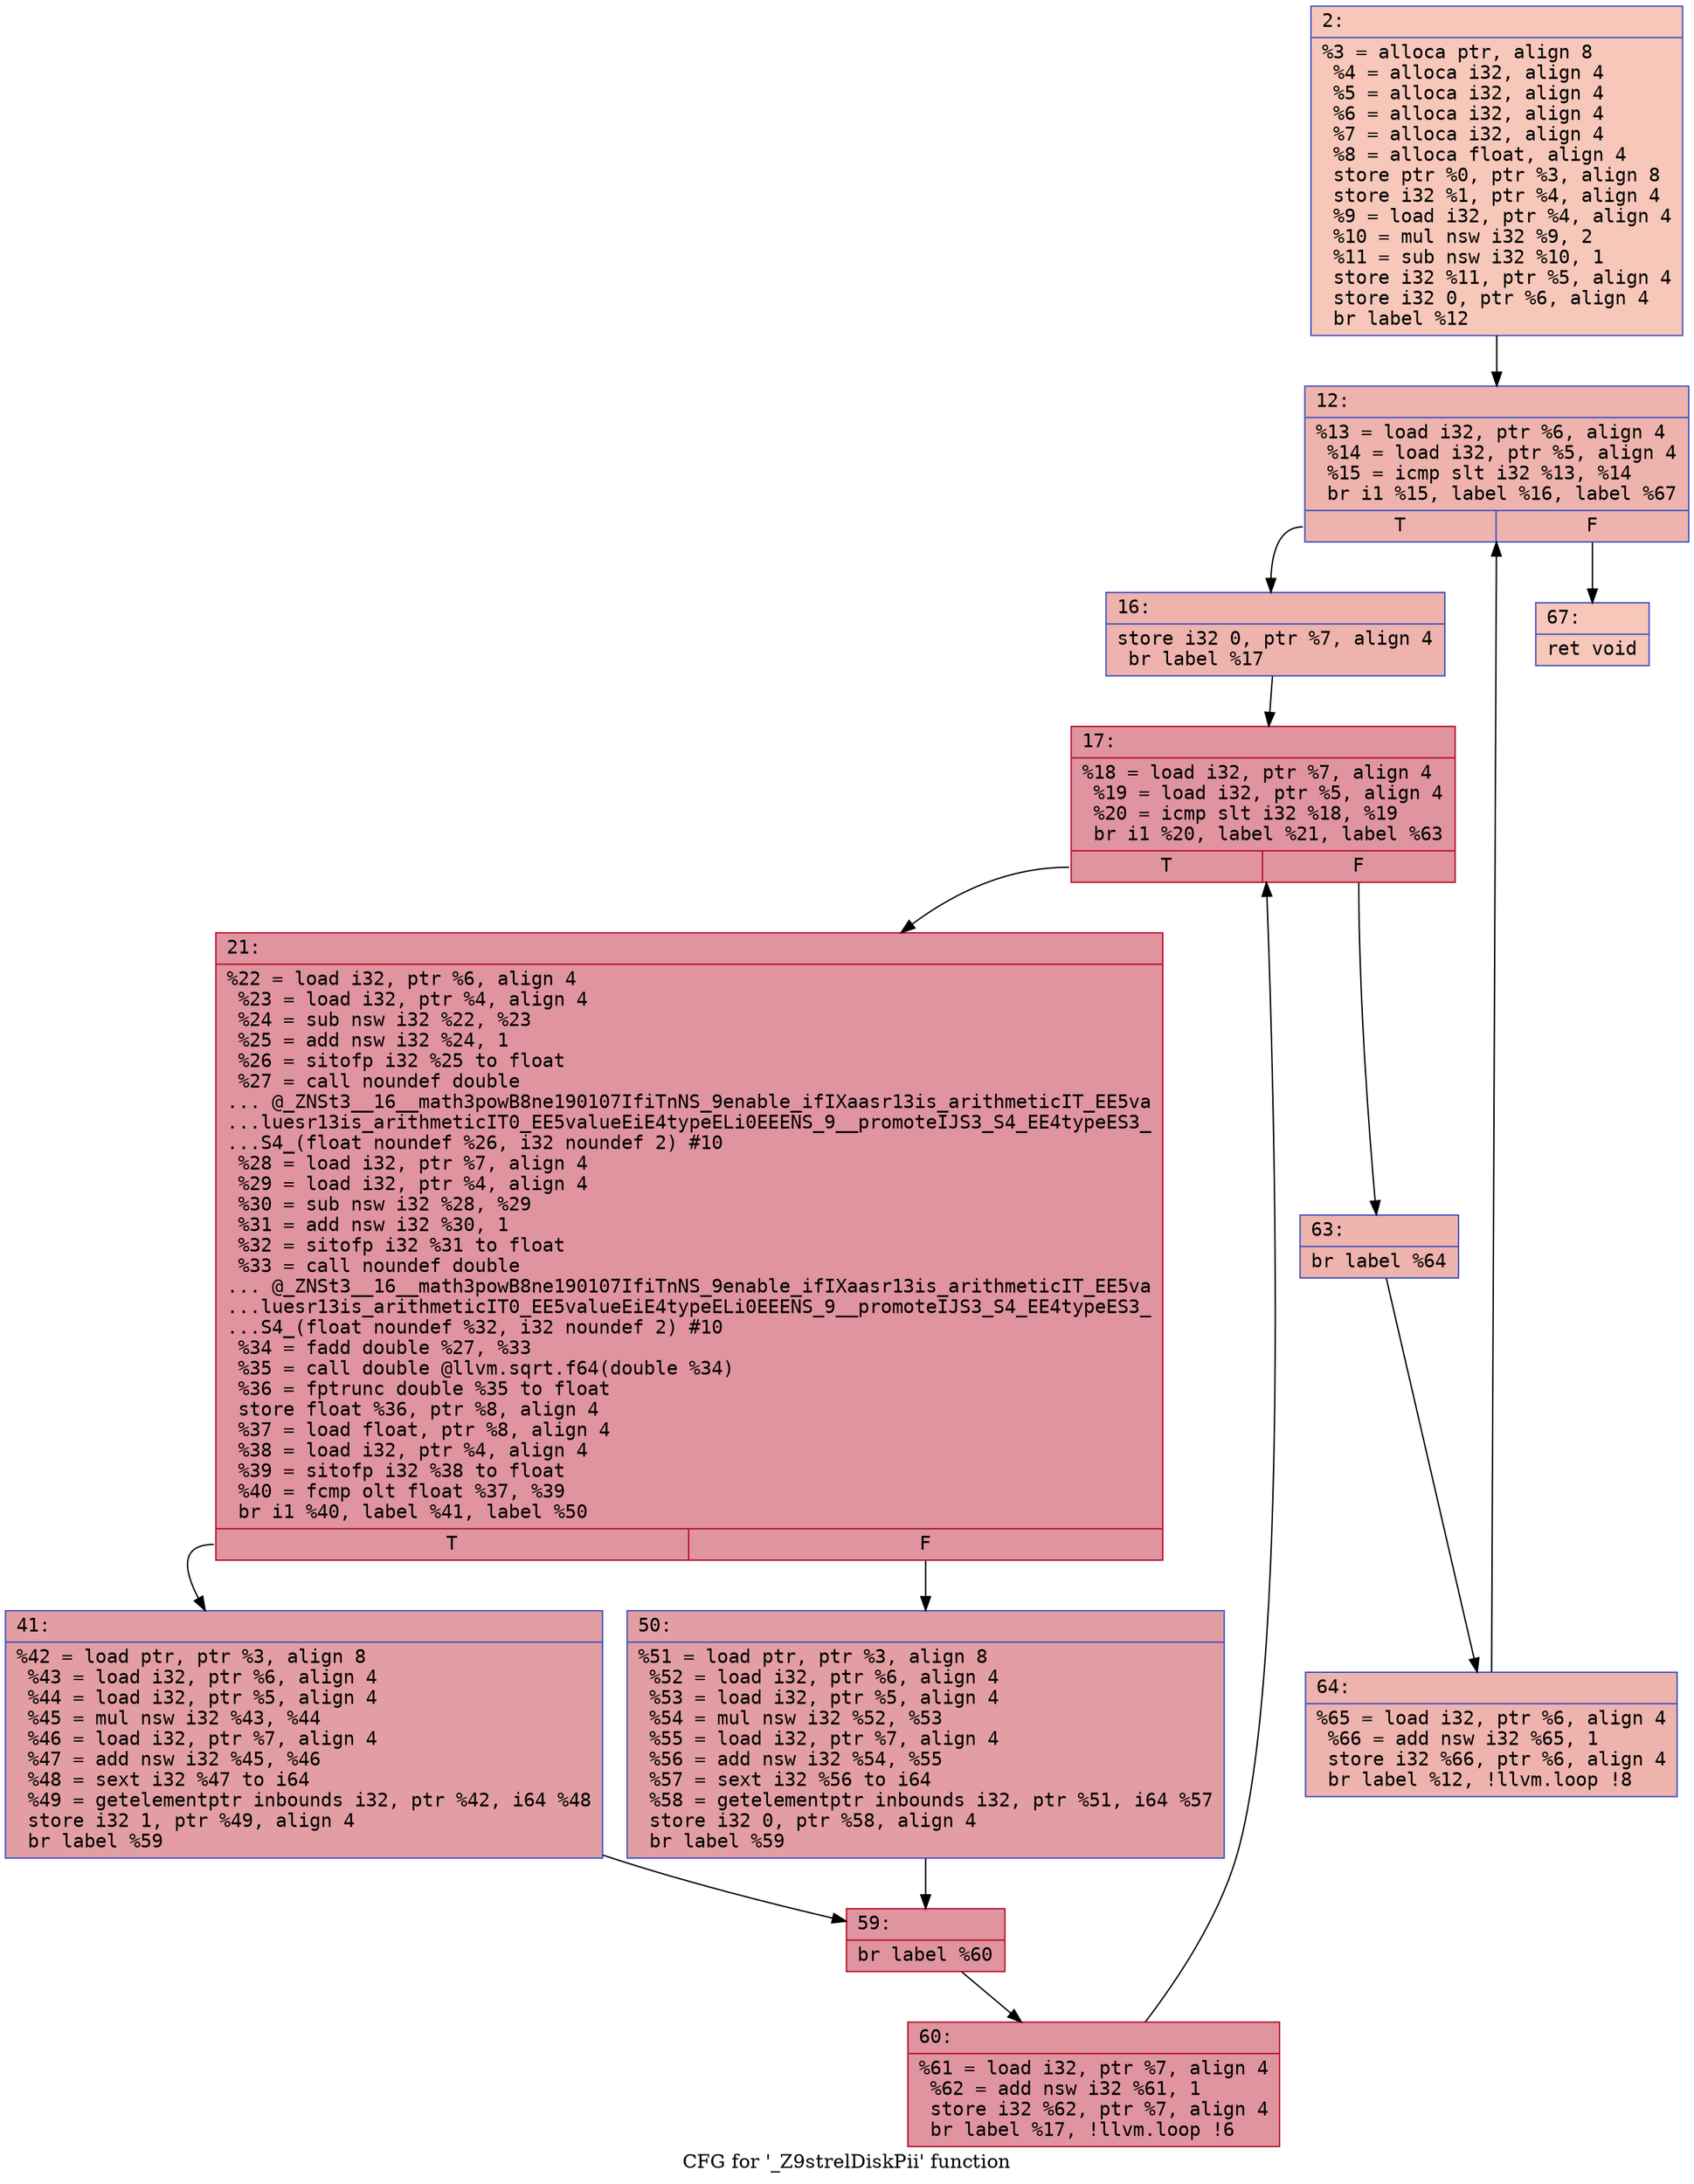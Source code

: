digraph "CFG for '_Z9strelDiskPii' function" {
	label="CFG for '_Z9strelDiskPii' function";

	Node0x60000182bd90 [shape=record,color="#3d50c3ff", style=filled, fillcolor="#ec7f6370" fontname="Courier",label="{2:\l|  %3 = alloca ptr, align 8\l  %4 = alloca i32, align 4\l  %5 = alloca i32, align 4\l  %6 = alloca i32, align 4\l  %7 = alloca i32, align 4\l  %8 = alloca float, align 4\l  store ptr %0, ptr %3, align 8\l  store i32 %1, ptr %4, align 4\l  %9 = load i32, ptr %4, align 4\l  %10 = mul nsw i32 %9, 2\l  %11 = sub nsw i32 %10, 1\l  store i32 %11, ptr %5, align 4\l  store i32 0, ptr %6, align 4\l  br label %12\l}"];
	Node0x60000182bd90 -> Node0x60000182bde0[tooltip="2 -> 12\nProbability 100.00%" ];
	Node0x60000182bde0 [shape=record,color="#3d50c3ff", style=filled, fillcolor="#d6524470" fontname="Courier",label="{12:\l|  %13 = load i32, ptr %6, align 4\l  %14 = load i32, ptr %5, align 4\l  %15 = icmp slt i32 %13, %14\l  br i1 %15, label %16, label %67\l|{<s0>T|<s1>F}}"];
	Node0x60000182bde0:s0 -> Node0x60000182be30[tooltip="12 -> 16\nProbability 96.88%" ];
	Node0x60000182bde0:s1 -> Node0x60000182c140[tooltip="12 -> 67\nProbability 3.12%" ];
	Node0x60000182be30 [shape=record,color="#3d50c3ff", style=filled, fillcolor="#d6524470" fontname="Courier",label="{16:\l|  store i32 0, ptr %7, align 4\l  br label %17\l}"];
	Node0x60000182be30 -> Node0x60000182be80[tooltip="16 -> 17\nProbability 100.00%" ];
	Node0x60000182be80 [shape=record,color="#b70d28ff", style=filled, fillcolor="#b70d2870" fontname="Courier",label="{17:\l|  %18 = load i32, ptr %7, align 4\l  %19 = load i32, ptr %5, align 4\l  %20 = icmp slt i32 %18, %19\l  br i1 %20, label %21, label %63\l|{<s0>T|<s1>F}}"];
	Node0x60000182be80:s0 -> Node0x60000182bed0[tooltip="17 -> 21\nProbability 96.88%" ];
	Node0x60000182be80:s1 -> Node0x60000182c0a0[tooltip="17 -> 63\nProbability 3.12%" ];
	Node0x60000182bed0 [shape=record,color="#b70d28ff", style=filled, fillcolor="#b70d2870" fontname="Courier",label="{21:\l|  %22 = load i32, ptr %6, align 4\l  %23 = load i32, ptr %4, align 4\l  %24 = sub nsw i32 %22, %23\l  %25 = add nsw i32 %24, 1\l  %26 = sitofp i32 %25 to float\l  %27 = call noundef double\l... @_ZNSt3__16__math3powB8ne190107IfiTnNS_9enable_ifIXaasr13is_arithmeticIT_EE5va\l...luesr13is_arithmeticIT0_EE5valueEiE4typeELi0EEENS_9__promoteIJS3_S4_EE4typeES3_\l...S4_(float noundef %26, i32 noundef 2) #10\l  %28 = load i32, ptr %7, align 4\l  %29 = load i32, ptr %4, align 4\l  %30 = sub nsw i32 %28, %29\l  %31 = add nsw i32 %30, 1\l  %32 = sitofp i32 %31 to float\l  %33 = call noundef double\l... @_ZNSt3__16__math3powB8ne190107IfiTnNS_9enable_ifIXaasr13is_arithmeticIT_EE5va\l...luesr13is_arithmeticIT0_EE5valueEiE4typeELi0EEENS_9__promoteIJS3_S4_EE4typeES3_\l...S4_(float noundef %32, i32 noundef 2) #10\l  %34 = fadd double %27, %33\l  %35 = call double @llvm.sqrt.f64(double %34)\l  %36 = fptrunc double %35 to float\l  store float %36, ptr %8, align 4\l  %37 = load float, ptr %8, align 4\l  %38 = load i32, ptr %4, align 4\l  %39 = sitofp i32 %38 to float\l  %40 = fcmp olt float %37, %39\l  br i1 %40, label %41, label %50\l|{<s0>T|<s1>F}}"];
	Node0x60000182bed0:s0 -> Node0x60000182bf20[tooltip="21 -> 41\nProbability 50.00%" ];
	Node0x60000182bed0:s1 -> Node0x60000182bf70[tooltip="21 -> 50\nProbability 50.00%" ];
	Node0x60000182bf20 [shape=record,color="#3d50c3ff", style=filled, fillcolor="#be242e70" fontname="Courier",label="{41:\l|  %42 = load ptr, ptr %3, align 8\l  %43 = load i32, ptr %6, align 4\l  %44 = load i32, ptr %5, align 4\l  %45 = mul nsw i32 %43, %44\l  %46 = load i32, ptr %7, align 4\l  %47 = add nsw i32 %45, %46\l  %48 = sext i32 %47 to i64\l  %49 = getelementptr inbounds i32, ptr %42, i64 %48\l  store i32 1, ptr %49, align 4\l  br label %59\l}"];
	Node0x60000182bf20 -> Node0x60000182c000[tooltip="41 -> 59\nProbability 100.00%" ];
	Node0x60000182bf70 [shape=record,color="#3d50c3ff", style=filled, fillcolor="#be242e70" fontname="Courier",label="{50:\l|  %51 = load ptr, ptr %3, align 8\l  %52 = load i32, ptr %6, align 4\l  %53 = load i32, ptr %5, align 4\l  %54 = mul nsw i32 %52, %53\l  %55 = load i32, ptr %7, align 4\l  %56 = add nsw i32 %54, %55\l  %57 = sext i32 %56 to i64\l  %58 = getelementptr inbounds i32, ptr %51, i64 %57\l  store i32 0, ptr %58, align 4\l  br label %59\l}"];
	Node0x60000182bf70 -> Node0x60000182c000[tooltip="50 -> 59\nProbability 100.00%" ];
	Node0x60000182c000 [shape=record,color="#b70d28ff", style=filled, fillcolor="#b70d2870" fontname="Courier",label="{59:\l|  br label %60\l}"];
	Node0x60000182c000 -> Node0x60000182c050[tooltip="59 -> 60\nProbability 100.00%" ];
	Node0x60000182c050 [shape=record,color="#b70d28ff", style=filled, fillcolor="#b70d2870" fontname="Courier",label="{60:\l|  %61 = load i32, ptr %7, align 4\l  %62 = add nsw i32 %61, 1\l  store i32 %62, ptr %7, align 4\l  br label %17, !llvm.loop !6\l}"];
	Node0x60000182c050 -> Node0x60000182be80[tooltip="60 -> 17\nProbability 100.00%" ];
	Node0x60000182c0a0 [shape=record,color="#3d50c3ff", style=filled, fillcolor="#d6524470" fontname="Courier",label="{63:\l|  br label %64\l}"];
	Node0x60000182c0a0 -> Node0x60000182c0f0[tooltip="63 -> 64\nProbability 100.00%" ];
	Node0x60000182c0f0 [shape=record,color="#3d50c3ff", style=filled, fillcolor="#d6524470" fontname="Courier",label="{64:\l|  %65 = load i32, ptr %6, align 4\l  %66 = add nsw i32 %65, 1\l  store i32 %66, ptr %6, align 4\l  br label %12, !llvm.loop !8\l}"];
	Node0x60000182c0f0 -> Node0x60000182bde0[tooltip="64 -> 12\nProbability 100.00%" ];
	Node0x60000182c140 [shape=record,color="#3d50c3ff", style=filled, fillcolor="#ec7f6370" fontname="Courier",label="{67:\l|  ret void\l}"];
}
